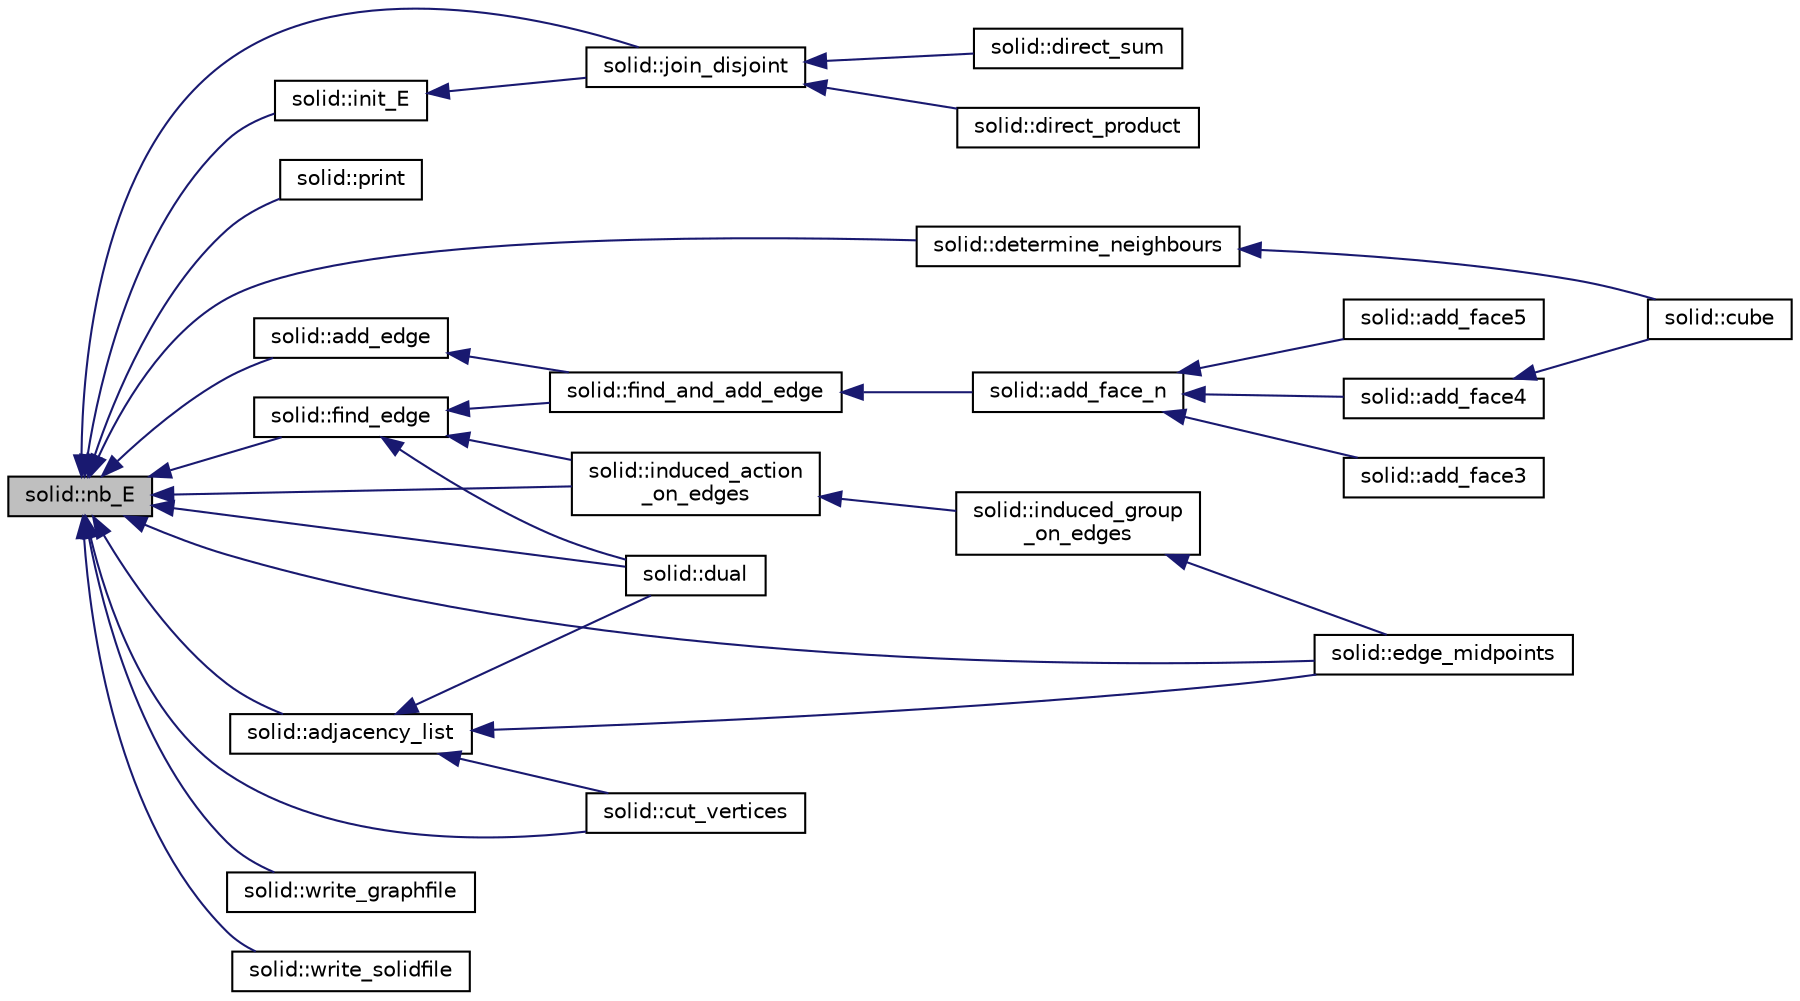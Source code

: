 digraph "solid::nb_E"
{
  edge [fontname="Helvetica",fontsize="10",labelfontname="Helvetica",labelfontsize="10"];
  node [fontname="Helvetica",fontsize="10",shape=record];
  rankdir="LR";
  Node3531 [label="solid::nb_E",height=0.2,width=0.4,color="black", fillcolor="grey75", style="filled", fontcolor="black"];
  Node3531 -> Node3532 [dir="back",color="midnightblue",fontsize="10",style="solid",fontname="Helvetica"];
  Node3532 [label="solid::init_E",height=0.2,width=0.4,color="black", fillcolor="white", style="filled",URL="$d8/def/classsolid.html#ae57764803455bb12c6f59a623b595b7d"];
  Node3532 -> Node3533 [dir="back",color="midnightblue",fontsize="10",style="solid",fontname="Helvetica"];
  Node3533 [label="solid::join_disjoint",height=0.2,width=0.4,color="black", fillcolor="white", style="filled",URL="$d8/def/classsolid.html#ac3c7868e3b650b7112309c7ad15a394c"];
  Node3533 -> Node3534 [dir="back",color="midnightblue",fontsize="10",style="solid",fontname="Helvetica"];
  Node3534 [label="solid::direct_sum",height=0.2,width=0.4,color="black", fillcolor="white", style="filled",URL="$d8/def/classsolid.html#a2045d572bdbd493c541c69624baeedbf"];
  Node3533 -> Node3535 [dir="back",color="midnightblue",fontsize="10",style="solid",fontname="Helvetica"];
  Node3535 [label="solid::direct_product",height=0.2,width=0.4,color="black", fillcolor="white", style="filled",URL="$d8/def/classsolid.html#a8b4527c066bcebd2e6542fe158c607b0"];
  Node3531 -> Node3536 [dir="back",color="midnightblue",fontsize="10",style="solid",fontname="Helvetica"];
  Node3536 [label="solid::print",height=0.2,width=0.4,color="black", fillcolor="white", style="filled",URL="$d8/def/classsolid.html#a0afe4403778d31d092e2a66c13a9a365"];
  Node3531 -> Node3537 [dir="back",color="midnightblue",fontsize="10",style="solid",fontname="Helvetica"];
  Node3537 [label="solid::determine_neighbours",height=0.2,width=0.4,color="black", fillcolor="white", style="filled",URL="$d8/def/classsolid.html#ad6bcabc7a3e9082b4baef371e7828c27"];
  Node3537 -> Node3538 [dir="back",color="midnightblue",fontsize="10",style="solid",fontname="Helvetica"];
  Node3538 [label="solid::cube",height=0.2,width=0.4,color="black", fillcolor="white", style="filled",URL="$d8/def/classsolid.html#a308e6888759550da489397527ed89137"];
  Node3531 -> Node3539 [dir="back",color="midnightblue",fontsize="10",style="solid",fontname="Helvetica"];
  Node3539 [label="solid::find_edge",height=0.2,width=0.4,color="black", fillcolor="white", style="filled",URL="$d8/def/classsolid.html#a4e6e784df5bac1fcd8398f5e6c7df493"];
  Node3539 -> Node3540 [dir="back",color="midnightblue",fontsize="10",style="solid",fontname="Helvetica"];
  Node3540 [label="solid::find_and_add_edge",height=0.2,width=0.4,color="black", fillcolor="white", style="filled",URL="$d8/def/classsolid.html#a91c02de4312c4942c0f6642154d97047"];
  Node3540 -> Node3541 [dir="back",color="midnightblue",fontsize="10",style="solid",fontname="Helvetica"];
  Node3541 [label="solid::add_face_n",height=0.2,width=0.4,color="black", fillcolor="white", style="filled",URL="$d8/def/classsolid.html#adbadfbdd46abe10cb56f041d2408b001"];
  Node3541 -> Node3542 [dir="back",color="midnightblue",fontsize="10",style="solid",fontname="Helvetica"];
  Node3542 [label="solid::add_face3",height=0.2,width=0.4,color="black", fillcolor="white", style="filled",URL="$d8/def/classsolid.html#a6875ab7d3238826f030bae684137f789"];
  Node3541 -> Node3543 [dir="back",color="midnightblue",fontsize="10",style="solid",fontname="Helvetica"];
  Node3543 [label="solid::add_face4",height=0.2,width=0.4,color="black", fillcolor="white", style="filled",URL="$d8/def/classsolid.html#ae0c74bc52056d190e54a60c78c1858a2"];
  Node3543 -> Node3538 [dir="back",color="midnightblue",fontsize="10",style="solid",fontname="Helvetica"];
  Node3541 -> Node3544 [dir="back",color="midnightblue",fontsize="10",style="solid",fontname="Helvetica"];
  Node3544 [label="solid::add_face5",height=0.2,width=0.4,color="black", fillcolor="white", style="filled",URL="$d8/def/classsolid.html#a56243f48f4573b2989154be1dca68713"];
  Node3539 -> Node3545 [dir="back",color="midnightblue",fontsize="10",style="solid",fontname="Helvetica"];
  Node3545 [label="solid::dual",height=0.2,width=0.4,color="black", fillcolor="white", style="filled",URL="$d8/def/classsolid.html#a0147bd21fc7bfed44a10f3b5eca66757"];
  Node3539 -> Node3546 [dir="back",color="midnightblue",fontsize="10",style="solid",fontname="Helvetica"];
  Node3546 [label="solid::induced_action\l_on_edges",height=0.2,width=0.4,color="black", fillcolor="white", style="filled",URL="$d8/def/classsolid.html#a372d0459fd74de947a5cb0d53ddbd6f0"];
  Node3546 -> Node3547 [dir="back",color="midnightblue",fontsize="10",style="solid",fontname="Helvetica"];
  Node3547 [label="solid::induced_group\l_on_edges",height=0.2,width=0.4,color="black", fillcolor="white", style="filled",URL="$d8/def/classsolid.html#a081dd519a288f5bf2e406ce9dc76348d"];
  Node3547 -> Node3548 [dir="back",color="midnightblue",fontsize="10",style="solid",fontname="Helvetica"];
  Node3548 [label="solid::edge_midpoints",height=0.2,width=0.4,color="black", fillcolor="white", style="filled",URL="$d8/def/classsolid.html#a00f043a4986f0eec6ed05c14d64919dc"];
  Node3531 -> Node3549 [dir="back",color="midnightblue",fontsize="10",style="solid",fontname="Helvetica"];
  Node3549 [label="solid::add_edge",height=0.2,width=0.4,color="black", fillcolor="white", style="filled",URL="$d8/def/classsolid.html#a972d36c69f629d8f78d3a7fccb5b75ba"];
  Node3549 -> Node3540 [dir="back",color="midnightblue",fontsize="10",style="solid",fontname="Helvetica"];
  Node3531 -> Node3550 [dir="back",color="midnightblue",fontsize="10",style="solid",fontname="Helvetica"];
  Node3550 [label="solid::adjacency_list",height=0.2,width=0.4,color="black", fillcolor="white", style="filled",URL="$d8/def/classsolid.html#af0ad596c4fd4b091118dd0d6e3e3bf67"];
  Node3550 -> Node3545 [dir="back",color="midnightblue",fontsize="10",style="solid",fontname="Helvetica"];
  Node3550 -> Node3551 [dir="back",color="midnightblue",fontsize="10",style="solid",fontname="Helvetica"];
  Node3551 [label="solid::cut_vertices",height=0.2,width=0.4,color="black", fillcolor="white", style="filled",URL="$d8/def/classsolid.html#a286d7bb090878dfbdc2fcd0dcf4739ce"];
  Node3550 -> Node3548 [dir="back",color="midnightblue",fontsize="10",style="solid",fontname="Helvetica"];
  Node3531 -> Node3545 [dir="back",color="midnightblue",fontsize="10",style="solid",fontname="Helvetica"];
  Node3531 -> Node3551 [dir="back",color="midnightblue",fontsize="10",style="solid",fontname="Helvetica"];
  Node3531 -> Node3548 [dir="back",color="midnightblue",fontsize="10",style="solid",fontname="Helvetica"];
  Node3531 -> Node3533 [dir="back",color="midnightblue",fontsize="10",style="solid",fontname="Helvetica"];
  Node3531 -> Node3546 [dir="back",color="midnightblue",fontsize="10",style="solid",fontname="Helvetica"];
  Node3531 -> Node3552 [dir="back",color="midnightblue",fontsize="10",style="solid",fontname="Helvetica"];
  Node3552 [label="solid::write_graphfile",height=0.2,width=0.4,color="black", fillcolor="white", style="filled",URL="$d8/def/classsolid.html#ab21f3d7cb562fa9ce61b1a1cb2e5a411"];
  Node3531 -> Node3553 [dir="back",color="midnightblue",fontsize="10",style="solid",fontname="Helvetica"];
  Node3553 [label="solid::write_solidfile",height=0.2,width=0.4,color="black", fillcolor="white", style="filled",URL="$d8/def/classsolid.html#a60865c3210ff835fe2bd528f2396686d"];
}
